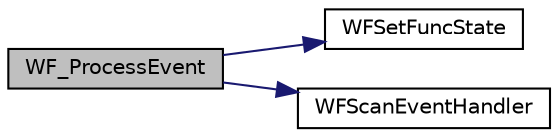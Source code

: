 digraph "WF_ProcessEvent"
{
  edge [fontname="Helvetica",fontsize="10",labelfontname="Helvetica",labelfontsize="10"];
  node [fontname="Helvetica",fontsize="10",shape=record];
  rankdir="LR";
  Node1 [label="WF_ProcessEvent",height=0.2,width=0.4,color="black", fillcolor="grey75", style="filled", fontcolor="black"];
  Node1 -> Node2 [color="midnightblue",fontsize="10",style="solid",fontname="Helvetica"];
  Node2 [label="WFSetFuncState",height=0.2,width=0.4,color="black", fillcolor="white", style="filled",URL="$_w_f_mgmt_msg_8h.html#a8f009cdda7ca5d325e80f33f4cda0be4"];
  Node1 -> Node3 [color="midnightblue",fontsize="10",style="solid",fontname="Helvetica"];
  Node3 [label="WFScanEventHandler",height=0.2,width=0.4,color="black", fillcolor="white", style="filled",URL="$_w_f_easy_config_8h.html#afa8b477fb8f2af0e721c73e032014e3b"];
}
